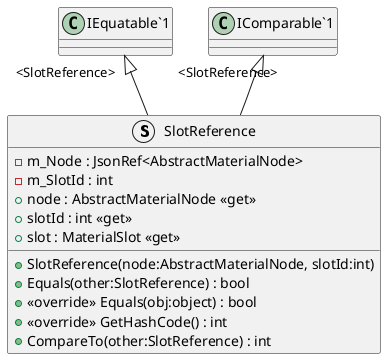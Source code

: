 @startuml
struct SlotReference {
    - m_Node : JsonRef<AbstractMaterialNode>
    - m_SlotId : int
    + SlotReference(node:AbstractMaterialNode, slotId:int)
    + node : AbstractMaterialNode <<get>>
    + slotId : int <<get>>
    + slot : MaterialSlot <<get>>
    + Equals(other:SlotReference) : bool
    + <<override>> Equals(obj:object) : bool
    + <<override>> GetHashCode() : int
    + CompareTo(other:SlotReference) : int
}
"IEquatable`1" "<SlotReference>" <|-- SlotReference
"IComparable`1" "<SlotReference>" <|-- SlotReference
@enduml
